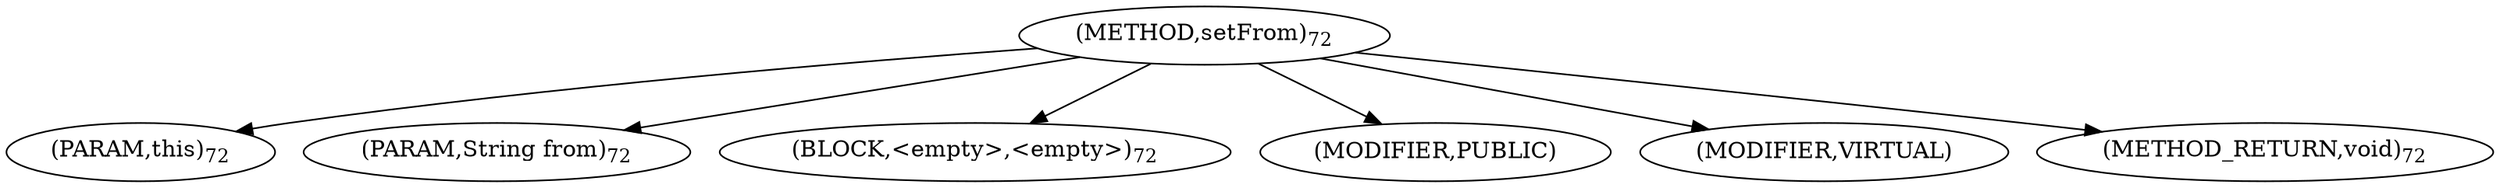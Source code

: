 digraph "setFrom" {  
"22" [label = <(METHOD,setFrom)<SUB>72</SUB>> ]
"23" [label = <(PARAM,this)<SUB>72</SUB>> ]
"24" [label = <(PARAM,String from)<SUB>72</SUB>> ]
"25" [label = <(BLOCK,&lt;empty&gt;,&lt;empty&gt;)<SUB>72</SUB>> ]
"26" [label = <(MODIFIER,PUBLIC)> ]
"27" [label = <(MODIFIER,VIRTUAL)> ]
"28" [label = <(METHOD_RETURN,void)<SUB>72</SUB>> ]
  "22" -> "23" 
  "22" -> "24" 
  "22" -> "25" 
  "22" -> "26" 
  "22" -> "27" 
  "22" -> "28" 
}
